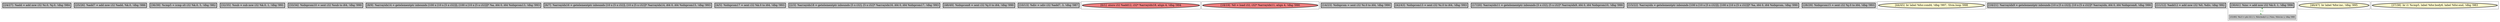
digraph G {





subgraph cluster22 {


node319 [penwidth=3.0,fontsize=20,fillcolor=grey,label="[24/27]  %add = add nsw i32 %i.0, %j.0, !dbg !984",shape=rectangle,style=filled ]



}

subgraph cluster20 {


node317 [penwidth=3.0,fontsize=20,fillcolor=grey,label="[25/26]  %add7 = add nsw i32 %add, %k.0, !dbg !986",shape=rectangle,style=filled ]



}

subgraph cluster18 {


node315 [penwidth=3.0,fontsize=20,fillcolor=grey,label="[36/39]  %cmp5 = icmp slt i32 %k.0, 5, !dbg !982",shape=rectangle,style=filled ]



}

subgraph cluster16 {


node313 [penwidth=3.0,fontsize=20,fillcolor=grey,label="[32/35]  %sub = sub nsw i32 %k.0, 1, !dbg !991",shape=rectangle,style=filled ]



}

subgraph cluster17 {


node314 [penwidth=3.0,fontsize=20,fillcolor=grey,label="[33/34]  %idxprom10 = sext i32 %sub to i64, !dbg !990",shape=rectangle,style=filled ]



}

subgraph cluster4 {


node300 [penwidth=3.0,fontsize=20,fillcolor=grey,label="[8/9]  %arrayidx14 = getelementptr inbounds [100 x [10 x [5 x i32]]], [100 x [10 x [5 x i32]]]* %a, i64 0, i64 %idxprom13, !dbg !993",shape=rectangle,style=filled ]



}

subgraph cluster3 {


node299 [penwidth=3.0,fontsize=20,fillcolor=grey,label="[6/7]  %arrayidx16 = getelementptr inbounds [10 x [5 x i32]], [10 x [5 x i32]]* %arrayidx14, i64 0, i64 %idxprom15, !dbg !993",shape=rectangle,style=filled ]



}

subgraph cluster2 {


node298 [penwidth=3.0,fontsize=20,fillcolor=grey,label="[4/5]  %idxprom17 = sext i32 %k.0 to i64, !dbg !993",shape=rectangle,style=filled ]



}

subgraph cluster1 {


node297 [penwidth=3.0,fontsize=20,fillcolor=grey,label="[2/3]  %arrayidx18 = getelementptr inbounds [5 x i32], [5 x i32]* %arrayidx16, i64 0, i64 %idxprom17, !dbg !993",shape=rectangle,style=filled ]



}

subgraph cluster12 {


node309 [penwidth=3.0,fontsize=20,fillcolor=grey,label="[48/49]  %idxprom8 = sext i32 %j.0 to i64, !dbg !990",shape=rectangle,style=filled ]



}

subgraph cluster5 {


node301 [penwidth=3.0,fontsize=20,fillcolor=grey,label="[10/13]  %div = sdiv i32 %add7, 3, !dbg !987",shape=rectangle,style=filled ]



}

subgraph cluster0 {


node296 [penwidth=3.0,fontsize=20,fillcolor=lightcoral,label="[0/1]  store i32 %add12, i32* %arrayidx18, align 4, !dbg !994",shape=ellipse,style=filled ]



}

subgraph cluster6 {


node302 [penwidth=3.0,fontsize=20,fillcolor=lightcoral,label="[18/19]  %0 = load i32, i32* %arrayidx11, align 4, !dbg !990",shape=ellipse,style=filled ]



}

subgraph cluster14 {


node311 [penwidth=3.0,fontsize=20,fillcolor=grey,label="[14/23]  %idxprom = sext i32 %i.0 to i64, !dbg !990",shape=rectangle,style=filled ]



}

subgraph cluster7 {


node303 [penwidth=3.0,fontsize=20,fillcolor=grey,label="[42/43]  %idxprom13 = sext i32 %i.0 to i64, !dbg !993",shape=rectangle,style=filled ]



}

subgraph cluster23 {


node320 [penwidth=3.0,fontsize=20,fillcolor=grey,label="[17/20]  %arrayidx11 = getelementptr inbounds [5 x i32], [5 x i32]* %arrayidx9, i64 0, i64 %idxprom10, !dbg !990",shape=rectangle,style=filled ]



}

subgraph cluster8 {


node304 [penwidth=3.0,fontsize=20,fillcolor=grey,label="[15/22]  %arrayidx = getelementptr inbounds [100 x [10 x [5 x i32]]], [100 x [10 x [5 x i32]]]* %a, i64 0, i64 %idxprom, !dbg !990",shape=rectangle,style=filled ]



}

subgraph cluster21 {


node318 [penwidth=3.0,fontsize=20,fillcolor=grey,label="[28/29]  %idxprom15 = sext i32 %j.0 to i64, !dbg !993",shape=rectangle,style=filled ]



}

subgraph cluster9 {


node305 [penwidth=3.0,fontsize=20,fillcolor=lemonchiffon,label="[44/45]  br label %for.cond4, !dbg !997, !llvm.loop !998",shape=ellipse,style=filled ]



}

subgraph cluster19 {


node316 [penwidth=3.0,fontsize=20,fillcolor=grey,label="[16/21]  %arrayidx9 = getelementptr inbounds [10 x [5 x i32]], [10 x [5 x i32]]* %arrayidx, i64 0, i64 %idxprom8, !dbg !990",shape=rectangle,style=filled ]



}

subgraph cluster10 {


node306 [penwidth=3.0,fontsize=20,fillcolor=grey,label="[11/12]  %add12 = add nsw i32 %0, %div, !dbg !992",shape=rectangle,style=filled ]



}

subgraph cluster11 {


node308 [penwidth=3.0,fontsize=20,fillcolor=grey,label="[30/41]  %inc = add nsw i32 %k.0, 1, !dbg !996",shape=rectangle,style=filled ]
node307 [fillcolor=grey,label="[31/40]  %k.0 = phi i32 [ 1, %for.body3 ], [ %inc, %for.inc ], !dbg !980",shape=rectangle,style=filled ]

node307->node308 [style=dotted,color=forestgreen,label="T",fontcolor=forestgreen ]
node308->node307 [style=dotted,color=forestgreen,label="T",fontcolor=forestgreen ]


}

subgraph cluster13 {


node310 [penwidth=3.0,fontsize=20,fillcolor=lemonchiffon,label="[46/47]  br label %for.inc, !dbg !995",shape=ellipse,style=filled ]



}

subgraph cluster15 {


node312 [penwidth=3.0,fontsize=20,fillcolor=lemonchiffon,label="[37/38]  br i1 %cmp5, label %for.body6, label %for.end, !dbg !983",shape=ellipse,style=filled ]



}

}
